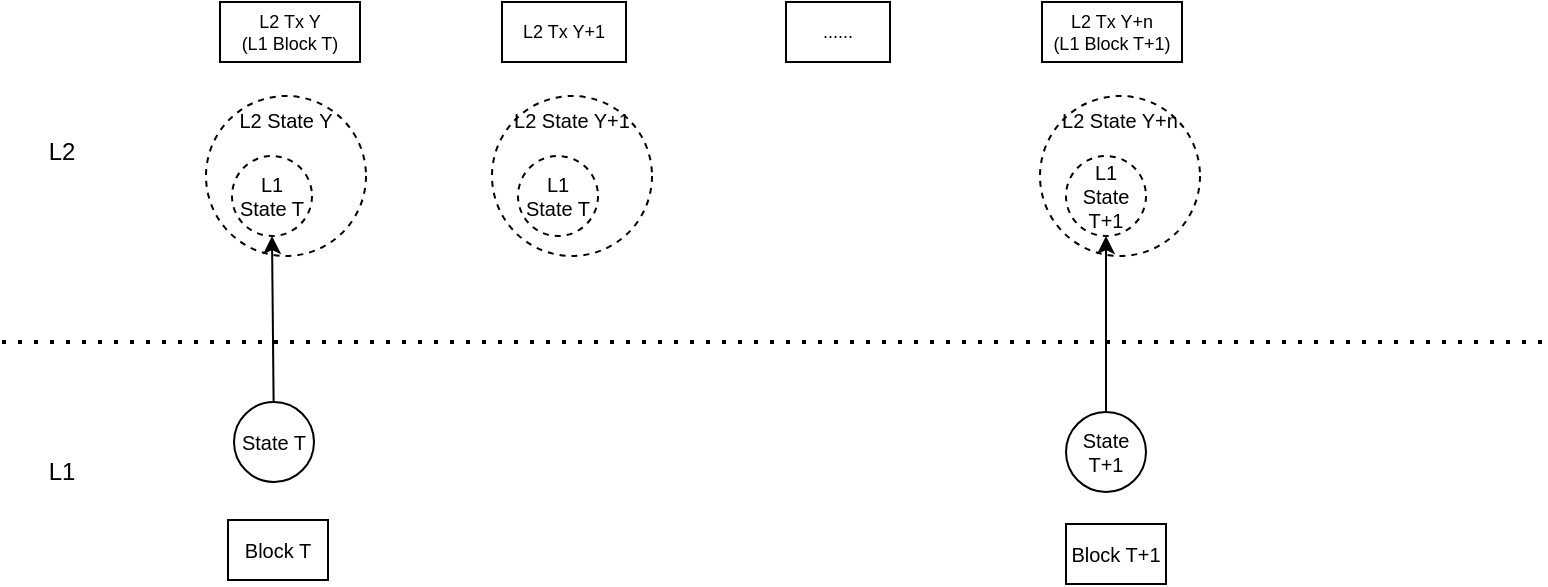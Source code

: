 <mxfile pages="7" scale="1" border="5" disableSvgWarning="true">
    <diagram id="oIebh8iMmLJuyr4Yfc_x" name="stackable-layer2">
        <mxGraphModel dx="1192" dy="540" grid="1" gridSize="10" guides="1" tooltips="1" connect="1" arrows="1" fold="1" page="1" pageScale="1" pageWidth="850" pageHeight="1100" background="#ffffff" math="0" shadow="0">
            <root>
                <mxCell id="0"/>
                <mxCell id="1" parent="0"/>
                <mxCell id="eXdJUsFW4atE4-oHZz2M-3" value="Block T" style="rounded=0;whiteSpace=wrap;html=1;fontSize=10;fillColor=none;" parent="1" vertex="1">
                    <mxGeometry x="153" y="529" width="50" height="30" as="geometry"/>
                </mxCell>
                <mxCell id="eXdJUsFW4atE4-oHZz2M-18" style="edgeStyle=none;html=1;entryX=0.5;entryY=1;entryDx=0;entryDy=0;" parent="1" source="eXdJUsFW4atE4-oHZz2M-9" target="eXdJUsFW4atE4-oHZz2M-16" edge="1">
                    <mxGeometry relative="1" as="geometry"/>
                </mxCell>
                <mxCell id="eXdJUsFW4atE4-oHZz2M-9" value="&lt;span style=&quot;font-size: 10px;&quot;&gt;State T&lt;/span&gt;" style="ellipse;whiteSpace=wrap;html=1;aspect=fixed;fontSize=10;" parent="1" vertex="1">
                    <mxGeometry x="156" y="470" width="40" height="40" as="geometry"/>
                </mxCell>
                <mxCell id="eXdJUsFW4atE4-oHZz2M-11" value="L2 Tx Y&lt;br&gt;(L1 Block T)" style="rounded=0;whiteSpace=wrap;html=1;fontSize=9;fillColor=none;" parent="1" vertex="1">
                    <mxGeometry x="149" y="270" width="70" height="30" as="geometry"/>
                </mxCell>
                <mxCell id="eXdJUsFW4atE4-oHZz2M-12" value="L2 Tx Y+1" style="rounded=0;whiteSpace=wrap;html=1;fontSize=9;fillColor=none;" parent="1" vertex="1">
                    <mxGeometry x="290" y="270" width="62" height="30" as="geometry"/>
                </mxCell>
                <mxCell id="eXdJUsFW4atE4-oHZz2M-17" value="&lt;span style=&quot;font-size: 10px;&quot;&gt;L2 State Y&lt;/span&gt;" style="ellipse;whiteSpace=wrap;html=1;aspect=fixed;dashed=1;fillColor=none;verticalAlign=top;fontSize=10;" parent="1" vertex="1">
                    <mxGeometry x="142" y="317" width="80" height="80" as="geometry"/>
                </mxCell>
                <mxCell id="eXdJUsFW4atE4-oHZz2M-16" value="&lt;span style=&quot;font-size: 10px;&quot;&gt;L1 &lt;br style=&quot;font-size: 10px;&quot;&gt;State T&lt;/span&gt;" style="ellipse;whiteSpace=wrap;html=1;aspect=fixed;dashed=1;fontSize=10;" parent="1" vertex="1">
                    <mxGeometry x="155" y="347" width="40" height="40" as="geometry"/>
                </mxCell>
                <mxCell id="eXdJUsFW4atE4-oHZz2M-20" value="Block T+1" style="rounded=0;whiteSpace=wrap;html=1;fontSize=10;fillColor=none;" parent="1" vertex="1">
                    <mxGeometry x="572" y="531" width="50" height="30" as="geometry"/>
                </mxCell>
                <mxCell id="eXdJUsFW4atE4-oHZz2M-32" style="edgeStyle=none;html=1;entryX=0.5;entryY=1;entryDx=0;entryDy=0;fontSize=10;" parent="1" source="eXdJUsFW4atE4-oHZz2M-21" target="eXdJUsFW4atE4-oHZz2M-29" edge="1">
                    <mxGeometry relative="1" as="geometry"/>
                </mxCell>
                <mxCell id="eXdJUsFW4atE4-oHZz2M-21" value="&lt;span style=&quot;font-size: 10px;&quot;&gt;State T+1&lt;/span&gt;" style="ellipse;whiteSpace=wrap;html=1;aspect=fixed;fontSize=10;" parent="1" vertex="1">
                    <mxGeometry x="572" y="475" width="40" height="40" as="geometry"/>
                </mxCell>
                <mxCell id="eXdJUsFW4atE4-oHZz2M-24" value="&lt;span style=&quot;font-size: 10px;&quot;&gt;L2 State Y+1&lt;/span&gt;" style="ellipse;whiteSpace=wrap;html=1;aspect=fixed;dashed=1;fillColor=none;verticalAlign=top;fontSize=10;" parent="1" vertex="1">
                    <mxGeometry x="285" y="317" width="80" height="80" as="geometry"/>
                </mxCell>
                <mxCell id="eXdJUsFW4atE4-oHZz2M-25" value="&lt;span style=&quot;font-size: 10px;&quot;&gt;L1 &lt;br style=&quot;font-size: 10px;&quot;&gt;State T&lt;/span&gt;" style="ellipse;whiteSpace=wrap;html=1;aspect=fixed;dashed=1;fontSize=10;" parent="1" vertex="1">
                    <mxGeometry x="298" y="347" width="40" height="40" as="geometry"/>
                </mxCell>
                <mxCell id="eXdJUsFW4atE4-oHZz2M-26" value="......" style="rounded=0;whiteSpace=wrap;html=1;fontSize=9;fillColor=none;" parent="1" vertex="1">
                    <mxGeometry x="432" y="270" width="52" height="30" as="geometry"/>
                </mxCell>
                <mxCell id="eXdJUsFW4atE4-oHZz2M-27" value="L2 Tx Y+n&lt;br&gt;(L1 Block T+1)" style="rounded=0;whiteSpace=wrap;html=1;fontSize=9;fillColor=none;" parent="1" vertex="1">
                    <mxGeometry x="560" y="270" width="70" height="30" as="geometry"/>
                </mxCell>
                <mxCell id="eXdJUsFW4atE4-oHZz2M-28" value="&lt;span style=&quot;font-size: 10px;&quot;&gt;L2 State Y+n&lt;/span&gt;" style="ellipse;whiteSpace=wrap;html=1;aspect=fixed;dashed=1;fillColor=none;verticalAlign=top;fontSize=10;" parent="1" vertex="1">
                    <mxGeometry x="559" y="317" width="80" height="80" as="geometry"/>
                </mxCell>
                <mxCell id="eXdJUsFW4atE4-oHZz2M-29" value="&lt;span style=&quot;font-size: 10px;&quot;&gt;L1 &lt;br style=&quot;font-size: 10px;&quot;&gt;State T+1&lt;/span&gt;" style="ellipse;whiteSpace=wrap;html=1;aspect=fixed;dashed=1;fontSize=10;" parent="1" vertex="1">
                    <mxGeometry x="572" y="347" width="40" height="40" as="geometry"/>
                </mxCell>
                <mxCell id="LUNtQSW_M9k1DFcdwLY8-1" value="" style="endArrow=none;dashed=1;html=1;dashPattern=1 3;strokeWidth=2;" parent="1" edge="1">
                    <mxGeometry width="50" height="50" relative="1" as="geometry">
                        <mxPoint x="40" y="440" as="sourcePoint"/>
                        <mxPoint x="810" y="440" as="targetPoint"/>
                    </mxGeometry>
                </mxCell>
                <mxCell id="LUNtQSW_M9k1DFcdwLY8-2" value="L1" style="text;html=1;strokeColor=none;fillColor=none;align=center;verticalAlign=middle;whiteSpace=wrap;rounded=0;" parent="1" vertex="1">
                    <mxGeometry x="40" y="490" width="60" height="30" as="geometry"/>
                </mxCell>
                <mxCell id="LUNtQSW_M9k1DFcdwLY8-3" value="L2" style="text;html=1;strokeColor=none;fillColor=none;align=center;verticalAlign=middle;whiteSpace=wrap;rounded=0;" parent="1" vertex="1">
                    <mxGeometry x="40" y="330" width="60" height="30" as="geometry"/>
                </mxCell>
            </root>
        </mxGraphModel>
    </diagram>
    <diagram id="uINoffSpl-jvNJYxSDKe" name="stackable-state">
        <mxGraphModel dx="1192" dy="540" grid="0" gridSize="10" guides="1" tooltips="1" connect="1" arrows="1" fold="1" page="1" pageScale="1" pageWidth="850" pageHeight="1100" background="#ffffff" math="0" shadow="0">
            <root>
                <mxCell id="0"/>
                <mxCell id="1" parent="0"/>
                <mxCell id="4PatashajzPf5NXvXDI9-3" style="edgeStyle=none;html=1;exitX=0.5;exitY=1;exitDx=0;exitDy=0;entryX=0.5;entryY=0;entryDx=0;entryDy=0;fontSize=8;endArrow=none;endFill=0;" parent="1" source="4PatashajzPf5NXvXDI9-7" target="4PatashajzPf5NXvXDI9-11" edge="1">
                    <mxGeometry relative="1" as="geometry"/>
                </mxCell>
                <mxCell id="8cnO0sxTS_spAZDvB_GX-19" value="ObjectID" style="edgeLabel;html=1;align=center;verticalAlign=middle;resizable=0;points=[];fontSize=8;" parent="4PatashajzPf5NXvXDI9-3" vertex="1" connectable="0">
                    <mxGeometry x="-0.013" y="1" relative="1" as="geometry">
                        <mxPoint as="offset"/>
                    </mxGeometry>
                </mxCell>
                <mxCell id="4PatashajzPf5NXvXDI9-4" value="ObjectID" style="edgeStyle=none;html=1;exitX=0.5;exitY=1;exitDx=0;exitDy=0;entryX=0.25;entryY=0;entryDx=0;entryDy=0;fontSize=8;endArrow=none;endFill=0;" parent="1" source="4PatashajzPf5NXvXDI9-7" target="4PatashajzPf5NXvXDI9-28" edge="1">
                    <mxGeometry relative="1" as="geometry"/>
                </mxCell>
                <mxCell id="8cnO0sxTS_spAZDvB_GX-29" value="ObjectID" style="rounded=0;html=1;exitX=0.75;exitY=1;exitDx=0;exitDy=0;entryX=0.379;entryY=0.004;entryDx=0;entryDy=0;entryPerimeter=0;strokeWidth=1;fontSize=8;endArrow=none;endFill=0;" parent="1" source="4PatashajzPf5NXvXDI9-7" target="8cnO0sxTS_spAZDvB_GX-20" edge="1">
                    <mxGeometry relative="1" as="geometry"/>
                </mxCell>
                <mxCell id="4PatashajzPf5NXvXDI9-7" value="State Root(SMT)" style="rounded=0;whiteSpace=wrap;html=1;fontSize=8;" parent="1" vertex="1">
                    <mxGeometry x="392.75" y="220" width="104.5" height="20" as="geometry"/>
                </mxCell>
                <mxCell id="4PatashajzPf5NXvXDI9-11" value="ObjectEntity&amp;lt;ModuleStore&amp;gt;&lt;br&gt;" style="swimlane;fontStyle=0;childLayout=stackLayout;horizontal=1;startSize=30;horizontalStack=0;resizeParent=1;resizeParentMax=0;resizeLast=0;collapsible=1;marginBottom=0;whiteSpace=wrap;html=1;fontSize=8;" parent="1" vertex="1">
                    <mxGeometry x="215" y="400" width="105.5" height="70" as="geometry">
                        <mxRectangle x="270" y="470" width="90" height="30" as="alternateBounds"/>
                    </mxGeometry>
                </mxCell>
                <mxCell id="4PatashajzPf5NXvXDI9-12" value="ObjectID" style="text;strokeColor=default;fillColor=none;align=left;verticalAlign=middle;spacingLeft=4;spacingRight=4;overflow=hidden;points=[[0,0.5],[1,0.5]];portConstraint=eastwest;rotatable=0;whiteSpace=wrap;html=1;fontSize=8;dashed=1;" parent="4PatashajzPf5NXvXDI9-11" vertex="1">
                    <mxGeometry y="30" width="105.5" height="20" as="geometry"/>
                </mxCell>
                <mxCell id="4PatashajzPf5NXvXDI9-13" value="StateRoot" style="text;strokeColor=default;fillColor=none;align=left;verticalAlign=middle;spacingLeft=4;spacingRight=4;overflow=hidden;points=[[0,0.5],[1,0.5]];portConstraint=eastwest;rotatable=0;whiteSpace=wrap;html=1;fontSize=8;dashed=1;" parent="4PatashajzPf5NXvXDI9-11" vertex="1">
                    <mxGeometry y="50" width="105.5" height="20" as="geometry"/>
                </mxCell>
                <mxCell id="4PatashajzPf5NXvXDI9-18" value="ModuleID" style="edgeStyle=none;html=1;exitX=0.25;exitY=1;exitDx=0;exitDy=0;entryX=0.25;entryY=0;entryDx=0;entryDy=0;fontSize=8;endArrow=none;endFill=0;" parent="1" source="4PatashajzPf5NXvXDI9-20" target="4PatashajzPf5NXvXDI9-21" edge="1">
                    <mxGeometry relative="1" as="geometry"/>
                </mxCell>
                <mxCell id="4PatashajzPf5NXvXDI9-19" value="ModuleID" style="edgeStyle=none;html=1;exitX=0.5;exitY=1;exitDx=0;exitDy=0;entryX=0.75;entryY=0;entryDx=0;entryDy=0;fontSize=8;endArrow=none;endFill=0;" parent="1" source="4PatashajzPf5NXvXDI9-20" target="4PatashajzPf5NXvXDI9-22" edge="1">
                    <mxGeometry relative="1" as="geometry"/>
                </mxCell>
                <mxCell id="4PatashajzPf5NXvXDI9-20" value="State Root(SMT)" style="rounded=0;whiteSpace=wrap;html=1;fontSize=8;" parent="1" vertex="1">
                    <mxGeometry x="280.5" y="540" width="104.5" height="20" as="geometry"/>
                </mxCell>
                <mxCell id="4PatashajzPf5NXvXDI9-21" value="ByteCode1" style="rounded=0;whiteSpace=wrap;html=1;fontSize=8;" parent="1" vertex="1">
                    <mxGeometry x="270.5" y="630" width="50" height="20" as="geometry"/>
                </mxCell>
                <mxCell id="4PatashajzPf5NXvXDI9-22" value="ByteCode2" style="rounded=0;whiteSpace=wrap;html=1;fontSize=8;" parent="1" vertex="1">
                    <mxGeometry x="335" y="630" width="50" height="20" as="geometry"/>
                </mxCell>
                <mxCell id="4PatashajzPf5NXvXDI9-23" style="edgeStyle=none;html=1;entryX=0.5;entryY=0;entryDx=0;entryDy=0;fontSize=8;endArrow=classic;endFill=1;exitX=1;exitY=0.5;exitDx=0;exitDy=0;rounded=0;" parent="1" source="4PatashajzPf5NXvXDI9-13" target="4PatashajzPf5NXvXDI9-20" edge="1">
                    <mxGeometry relative="1" as="geometry">
                        <Array as="points">
                            <mxPoint x="333.5" y="460"/>
                        </Array>
                    </mxGeometry>
                </mxCell>
                <mxCell id="4PatashajzPf5NXvXDI9-28" value="ObjectEntity&amp;lt;T&amp;gt;" style="swimlane;fontStyle=0;childLayout=stackLayout;horizontal=1;startSize=30;horizontalStack=0;resizeParent=1;resizeParentMax=0;resizeLast=0;collapsible=1;marginBottom=0;whiteSpace=wrap;html=1;fontSize=8;" parent="1" vertex="1">
                    <mxGeometry x="60" y="400" width="90" height="90" as="geometry">
                        <mxRectangle x="270" y="470" width="90" height="30" as="alternateBounds"/>
                    </mxGeometry>
                </mxCell>
                <mxCell id="4PatashajzPf5NXvXDI9-29" value="ObjectID" style="text;strokeColor=default;fillColor=none;align=left;verticalAlign=middle;spacingLeft=4;spacingRight=4;overflow=hidden;points=[[0,0.5],[1,0.5]];portConstraint=eastwest;rotatable=0;whiteSpace=wrap;html=1;fontSize=8;dashed=1;" parent="4PatashajzPf5NXvXDI9-28" vertex="1">
                    <mxGeometry y="30" width="90" height="20" as="geometry"/>
                </mxCell>
                <mxCell id="8cnO0sxTS_spAZDvB_GX-9" value="T" style="text;strokeColor=default;fillColor=none;align=left;verticalAlign=middle;spacingLeft=4;spacingRight=4;overflow=hidden;points=[[0,0.5],[1,0.5]];portConstraint=eastwest;rotatable=0;whiteSpace=wrap;html=1;fontSize=8;dashed=1;" parent="4PatashajzPf5NXvXDI9-28" vertex="1">
                    <mxGeometry y="50" width="90" height="20" as="geometry"/>
                </mxCell>
                <mxCell id="8cnO0sxTS_spAZDvB_GX-10" value="StateRoot" style="text;strokeColor=default;fillColor=none;align=left;verticalAlign=middle;spacingLeft=4;spacingRight=4;overflow=hidden;points=[[0,0.5],[1,0.5]];portConstraint=eastwest;rotatable=0;whiteSpace=wrap;html=1;fontSize=8;dashed=1;" parent="4PatashajzPf5NXvXDI9-28" vertex="1">
                    <mxGeometry y="70" width="90" height="20" as="geometry"/>
                </mxCell>
                <mxCell id="4PatashajzPf5NXvXDI9-35" style="edgeStyle=none;html=1;exitX=0.5;exitY=0;exitDx=0;exitDy=0;entryX=0.5;entryY=1;entryDx=0;entryDy=0;fontSize=8;endArrow=none;endFill=0;" parent="1" source="4PatashajzPf5NXvXDI9-37" target="4PatashajzPf5NXvXDI9-7" edge="1">
                    <mxGeometry relative="1" as="geometry"/>
                </mxCell>
                <mxCell id="4PatashajzPf5NXvXDI9-36" value="ObjectID" style="edgeLabel;html=1;align=center;verticalAlign=middle;resizable=0;points=[];fontSize=8;" parent="4PatashajzPf5NXvXDI9-35" vertex="1" connectable="0">
                    <mxGeometry x="-0.069" y="1" relative="1" as="geometry">
                        <mxPoint as="offset"/>
                    </mxGeometry>
                </mxCell>
                <mxCell id="4PatashajzPf5NXvXDI9-37" value="ObjectEntity&amp;lt;BitcoinStore&amp;gt;" style="swimlane;fontStyle=0;childLayout=stackLayout;horizontal=1;startSize=30;horizontalStack=0;resizeParent=1;resizeParentMax=0;resizeLast=0;collapsible=1;marginBottom=0;whiteSpace=wrap;html=1;fontSize=8;" parent="1" vertex="1">
                    <mxGeometry x="519" y="400" width="100" height="70" as="geometry">
                        <mxRectangle x="270" y="470" width="90" height="30" as="alternateBounds"/>
                    </mxGeometry>
                </mxCell>
                <mxCell id="4PatashajzPf5NXvXDI9-38" value="ObjectID" style="text;strokeColor=default;fillColor=none;align=left;verticalAlign=middle;spacingLeft=4;spacingRight=4;overflow=hidden;points=[[0,0.5],[1,0.5]];portConstraint=eastwest;rotatable=0;whiteSpace=wrap;html=1;fontSize=8;dashed=1;" parent="4PatashajzPf5NXvXDI9-37" vertex="1">
                    <mxGeometry y="30" width="100" height="20" as="geometry"/>
                </mxCell>
                <mxCell id="4PatashajzPf5NXvXDI9-39" value="StateRoot" style="text;strokeColor=default;fillColor=none;align=left;verticalAlign=middle;spacingLeft=4;spacingRight=4;overflow=hidden;points=[[0,0.5],[1,0.5]];portConstraint=eastwest;rotatable=0;whiteSpace=wrap;html=1;fontSize=8;dashed=1;" parent="4PatashajzPf5NXvXDI9-37" vertex="1">
                    <mxGeometry y="50" width="100" height="20" as="geometry"/>
                </mxCell>
                <mxCell id="4PatashajzPf5NXvXDI9-41" value="ObjectID" style="edgeStyle=none;html=1;exitX=0.5;exitY=1;exitDx=0;exitDy=0;entryX=0.75;entryY=0;entryDx=0;entryDy=0;fontSize=8;endArrow=none;endFill=0;" parent="1" edge="1">
                    <mxGeometry relative="1" as="geometry">
                        <mxPoint x="506.25" y="530" as="sourcePoint"/>
                        <mxPoint x="499" y="600" as="targetPoint"/>
                    </mxGeometry>
                </mxCell>
                <mxCell id="4PatashajzPf5NXvXDI9-42" value="State Root(SMT)" style="rounded=0;whiteSpace=wrap;html=1;fontSize=8;" parent="1" vertex="1">
                    <mxGeometry x="489" y="510" width="104.5" height="20" as="geometry"/>
                </mxCell>
                <mxCell id="4PatashajzPf5NXvXDI9-45" value="" style="edgeStyle=elbowEdgeStyle;elbow=horizontal;endArrow=none;html=1;curved=0;rounded=0;endSize=8;startSize=8;fontSize=8;entryX=0;entryY=0.5;entryDx=0;entryDy=0;startArrow=classic;startFill=1;endFill=0;" parent="1" target="4PatashajzPf5NXvXDI9-39" edge="1">
                    <mxGeometry width="50" height="50" relative="1" as="geometry">
                        <mxPoint x="509" y="510" as="sourcePoint"/>
                        <mxPoint x="509" y="440" as="targetPoint"/>
                        <Array as="points">
                            <mxPoint x="509" y="460"/>
                        </Array>
                    </mxGeometry>
                </mxCell>
                <mxCell id="8cnO0sxTS_spAZDvB_GX-1" value="ObjectID" style="edgeStyle=none;html=1;exitX=0.5;exitY=1;exitDx=0;exitDy=0;entryX=0.75;entryY=0;entryDx=0;entryDy=0;fontSize=8;endArrow=none;endFill=0;" parent="1" edge="1">
                    <mxGeometry relative="1" as="geometry">
                        <mxPoint x="562.25" y="530" as="sourcePoint"/>
                        <mxPoint x="563" y="600" as="targetPoint"/>
                    </mxGeometry>
                </mxCell>
                <mxCell id="8cnO0sxTS_spAZDvB_GX-3" value="ObjectEntity&amp;lt;UTXO&amp;gt;" style="swimlane;fontStyle=0;childLayout=stackLayout;horizontal=1;startSize=30;horizontalStack=0;resizeParent=1;resizeParentMax=0;resizeLast=0;collapsible=1;marginBottom=0;whiteSpace=wrap;html=1;fontSize=8;" parent="1" vertex="1">
                    <mxGeometry x="529" y="600" width="100" height="70" as="geometry">
                        <mxRectangle x="270" y="470" width="90" height="30" as="alternateBounds"/>
                    </mxGeometry>
                </mxCell>
                <mxCell id="8cnO0sxTS_spAZDvB_GX-4" value="ObjectID" style="text;strokeColor=default;fillColor=none;align=left;verticalAlign=middle;spacingLeft=4;spacingRight=4;overflow=hidden;points=[[0,0.5],[1,0.5]];portConstraint=eastwest;rotatable=0;whiteSpace=wrap;html=1;fontSize=8;dashed=1;" parent="8cnO0sxTS_spAZDvB_GX-3" vertex="1">
                    <mxGeometry y="30" width="100" height="20" as="geometry"/>
                </mxCell>
                <mxCell id="8cnO0sxTS_spAZDvB_GX-5" value="UTXO" style="text;strokeColor=default;fillColor=none;align=left;verticalAlign=middle;spacingLeft=4;spacingRight=4;overflow=hidden;points=[[0,0.5],[1,0.5]];portConstraint=eastwest;rotatable=0;whiteSpace=wrap;html=1;fontSize=8;dashed=1;" parent="8cnO0sxTS_spAZDvB_GX-3" vertex="1">
                    <mxGeometry y="50" width="100" height="20" as="geometry"/>
                </mxCell>
                <mxCell id="8cnO0sxTS_spAZDvB_GX-6" value="ObjectEntity&amp;lt;Inscription&amp;gt;" style="swimlane;fontStyle=0;childLayout=stackLayout;horizontal=1;startSize=30;horizontalStack=0;resizeParent=1;resizeParentMax=0;resizeLast=0;collapsible=1;marginBottom=0;whiteSpace=wrap;html=1;fontSize=8;" parent="1" vertex="1">
                    <mxGeometry x="419" y="600" width="100" height="70" as="geometry">
                        <mxRectangle x="270" y="470" width="90" height="30" as="alternateBounds"/>
                    </mxGeometry>
                </mxCell>
                <mxCell id="8cnO0sxTS_spAZDvB_GX-7" value="ObjectID" style="text;strokeColor=default;fillColor=none;align=left;verticalAlign=middle;spacingLeft=4;spacingRight=4;overflow=hidden;points=[[0,0.5],[1,0.5]];portConstraint=eastwest;rotatable=0;whiteSpace=wrap;html=1;fontSize=8;dashed=1;" parent="8cnO0sxTS_spAZDvB_GX-6" vertex="1">
                    <mxGeometry y="30" width="100" height="20" as="geometry"/>
                </mxCell>
                <mxCell id="8cnO0sxTS_spAZDvB_GX-8" value="Inscription" style="text;strokeColor=default;fillColor=none;align=left;verticalAlign=middle;spacingLeft=4;spacingRight=4;overflow=hidden;points=[[0,0.5],[1,0.5]];portConstraint=eastwest;rotatable=0;whiteSpace=wrap;html=1;fontSize=8;dashed=1;" parent="8cnO0sxTS_spAZDvB_GX-6" vertex="1">
                    <mxGeometry y="50" width="100" height="20" as="geometry"/>
                </mxCell>
                <mxCell id="8cnO0sxTS_spAZDvB_GX-11" value="State Root(SMT)" style="rounded=0;whiteSpace=wrap;html=1;fontSize=8;" parent="1" vertex="1">
                    <mxGeometry x="128" y="520" width="104.5" height="20" as="geometry"/>
                </mxCell>
                <mxCell id="8cnO0sxTS_spAZDvB_GX-12" style="html=1;exitX=1;exitY=0.5;exitDx=0;exitDy=0;entryX=0.5;entryY=0;entryDx=0;entryDy=0;strokeWidth=1;fontSize=8;edgeStyle=orthogonalEdgeStyle;rounded=0;" parent="1" source="8cnO0sxTS_spAZDvB_GX-10" target="8cnO0sxTS_spAZDvB_GX-11" edge="1">
                    <mxGeometry relative="1" as="geometry"/>
                </mxCell>
                <mxCell id="8cnO0sxTS_spAZDvB_GX-15" value="Value1" style="rounded=0;whiteSpace=wrap;html=1;fontSize=8;" parent="1" vertex="1">
                    <mxGeometry x="123" y="580" width="50" height="20" as="geometry"/>
                </mxCell>
                <mxCell id="8cnO0sxTS_spAZDvB_GX-16" value="Value2" style="rounded=0;whiteSpace=wrap;html=1;fontSize=8;" parent="1" vertex="1">
                    <mxGeometry x="187.5" y="580" width="50" height="20" as="geometry"/>
                </mxCell>
                <mxCell id="8cnO0sxTS_spAZDvB_GX-17" value="Field K1" style="edgeStyle=none;html=1;exitX=0.25;exitY=1;exitDx=0;exitDy=0;entryX=0.5;entryY=0;entryDx=0;entryDy=0;fontSize=8;endArrow=none;endFill=0;" parent="1" source="8cnO0sxTS_spAZDvB_GX-11" target="8cnO0sxTS_spAZDvB_GX-15" edge="1">
                    <mxGeometry relative="1" as="geometry">
                        <mxPoint x="-131.875" y="530" as="sourcePoint"/>
                        <mxPoint x="-155.5" y="600" as="targetPoint"/>
                    </mxGeometry>
                </mxCell>
                <mxCell id="8cnO0sxTS_spAZDvB_GX-18" value="Field K2" style="edgeStyle=none;html=1;exitX=0.75;exitY=1;exitDx=0;exitDy=0;entryX=0.5;entryY=0;entryDx=0;entryDy=0;fontSize=8;endArrow=none;endFill=0;" parent="1" source="8cnO0sxTS_spAZDvB_GX-11" target="8cnO0sxTS_spAZDvB_GX-16" edge="1">
                    <mxGeometry relative="1" as="geometry">
                        <mxPoint x="-105.75" y="530" as="sourcePoint"/>
                        <mxPoint x="-66" y="600" as="targetPoint"/>
                    </mxGeometry>
                </mxCell>
                <mxCell id="8cnO0sxTS_spAZDvB_GX-20" value="ObjectEntity&amp;lt;Gameworld&amp;gt;" style="swimlane;fontStyle=0;childLayout=stackLayout;horizontal=1;startSize=30;horizontalStack=0;resizeParent=1;resizeParentMax=0;resizeLast=0;collapsible=1;marginBottom=0;whiteSpace=wrap;html=1;fontSize=8;" parent="1" vertex="1">
                    <mxGeometry x="680" y="400" width="100" height="70" as="geometry">
                        <mxRectangle x="270" y="470" width="90" height="30" as="alternateBounds"/>
                    </mxGeometry>
                </mxCell>
                <mxCell id="8cnO0sxTS_spAZDvB_GX-21" value="ObjectID" style="text;strokeColor=default;fillColor=none;align=left;verticalAlign=middle;spacingLeft=4;spacingRight=4;overflow=hidden;points=[[0,0.5],[1,0.5]];portConstraint=eastwest;rotatable=0;whiteSpace=wrap;html=1;fontSize=8;dashed=1;" parent="8cnO0sxTS_spAZDvB_GX-20" vertex="1">
                    <mxGeometry y="30" width="100" height="20" as="geometry"/>
                </mxCell>
                <mxCell id="8cnO0sxTS_spAZDvB_GX-22" value="StateRoot" style="text;strokeColor=default;fillColor=none;align=left;verticalAlign=middle;spacingLeft=4;spacingRight=4;overflow=hidden;points=[[0,0.5],[1,0.5]];portConstraint=eastwest;rotatable=0;whiteSpace=wrap;html=1;fontSize=8;dashed=1;" parent="8cnO0sxTS_spAZDvB_GX-20" vertex="1">
                    <mxGeometry y="50" width="100" height="20" as="geometry"/>
                </mxCell>
                <mxCell id="8cnO0sxTS_spAZDvB_GX-23" value="State Root(SMT)" style="rounded=0;whiteSpace=wrap;html=1;fontSize=8;" parent="1" vertex="1">
                    <mxGeometry x="725" y="510" width="104.5" height="20" as="geometry"/>
                </mxCell>
                <mxCell id="8cnO0sxTS_spAZDvB_GX-24" value="GameObject" style="rounded=0;whiteSpace=wrap;html=1;fontSize=8;" parent="1" vertex="1">
                    <mxGeometry x="720" y="570" width="50" height="20" as="geometry"/>
                </mxCell>
                <mxCell id="8cnO0sxTS_spAZDvB_GX-25" value="Value2" style="rounded=0;whiteSpace=wrap;html=1;fontSize=8;" parent="1" vertex="1">
                    <mxGeometry x="784.5" y="570" width="50" height="20" as="geometry"/>
                </mxCell>
                <mxCell id="8cnO0sxTS_spAZDvB_GX-26" value="ObjectID" style="edgeStyle=none;html=1;exitX=0.25;exitY=1;exitDx=0;exitDy=0;entryX=0.5;entryY=0;entryDx=0;entryDy=0;fontSize=8;endArrow=none;endFill=0;" parent="1" source="8cnO0sxTS_spAZDvB_GX-23" target="8cnO0sxTS_spAZDvB_GX-24" edge="1">
                    <mxGeometry relative="1" as="geometry">
                        <mxPoint x="465.125" y="520" as="sourcePoint"/>
                        <mxPoint x="441.5" y="590" as="targetPoint"/>
                    </mxGeometry>
                </mxCell>
                <mxCell id="8cnO0sxTS_spAZDvB_GX-27" value="Field K2" style="edgeStyle=none;html=1;exitX=0.75;exitY=1;exitDx=0;exitDy=0;entryX=0.5;entryY=0;entryDx=0;entryDy=0;fontSize=8;endArrow=none;endFill=0;" parent="1" source="8cnO0sxTS_spAZDvB_GX-23" target="8cnO0sxTS_spAZDvB_GX-25" edge="1">
                    <mxGeometry relative="1" as="geometry">
                        <mxPoint x="491.25" y="520" as="sourcePoint"/>
                        <mxPoint x="531" y="590" as="targetPoint"/>
                    </mxGeometry>
                </mxCell>
                <mxCell id="8cnO0sxTS_spAZDvB_GX-28" style="edgeStyle=orthogonalEdgeStyle;rounded=0;html=1;exitX=1;exitY=0.5;exitDx=0;exitDy=0;entryX=0.75;entryY=0;entryDx=0;entryDy=0;strokeWidth=1;fontSize=8;" parent="1" source="8cnO0sxTS_spAZDvB_GX-22" target="8cnO0sxTS_spAZDvB_GX-23" edge="1">
                    <mxGeometry relative="1" as="geometry"/>
                </mxCell>
            </root>
        </mxGraphModel>
    </diagram>
    <diagram id="BDeR2IzCByYT2ZQo_UB_" name="atomic-binding-utxo">
        <mxGraphModel dx="1192" dy="540" grid="0" gridSize="10" guides="1" tooltips="1" connect="1" arrows="1" fold="1" page="1" pageScale="1" pageWidth="850" pageHeight="1100" background="#ffffff" math="0" shadow="0">
            <root>
                <mxCell id="0"/>
                <mxCell id="1" parent="0"/>
                <mxCell id="V-2rOuF2jGmQg-3h-Ob5-1" value="UTXO X" style="rounded=0;whiteSpace=wrap;html=1;fontSize=10;fillColor=none;verticalAlign=top;" parent="1" vertex="1">
                    <mxGeometry x="86" y="66" width="120" height="40" as="geometry"/>
                </mxCell>
                <mxCell id="V-2rOuF2jGmQg-3h-Ob5-2" value="Temporary Area" style="rounded=0;whiteSpace=wrap;html=1;fontSize=10;fillColor=none;verticalAlign=top;" parent="1" vertex="1">
                    <mxGeometry x="86" y="126" width="120" height="60" as="geometry"/>
                </mxCell>
                <mxCell id="V-2rOuF2jGmQg-3h-Ob5-4" value="Owner A" style="rounded=0;whiteSpace=wrap;html=1;fontSize=10;fillColor=none;verticalAlign=top;" parent="1" vertex="1">
                    <mxGeometry x="86" y="106" width="120" height="20" as="geometry"/>
                </mxCell>
                <mxCell id="V-2rOuF2jGmQg-3h-Ob5-5" value="UTXO Y" style="rounded=0;whiteSpace=wrap;html=1;fontSize=10;fillColor=none;verticalAlign=top;" parent="1" vertex="1">
                    <mxGeometry x="462" y="66" width="120" height="40" as="geometry"/>
                </mxCell>
                <mxCell id="V-2rOuF2jGmQg-3h-Ob5-6" value="Temporary area" style="rounded=0;whiteSpace=wrap;html=1;fontSize=10;fillColor=none;verticalAlign=top;" parent="1" vertex="1">
                    <mxGeometry x="462" y="126" width="120" height="60" as="geometry"/>
                </mxCell>
                <mxCell id="V-2rOuF2jGmQg-3h-Ob5-8" value="Owner B" style="rounded=0;whiteSpace=wrap;html=1;fontSize=10;fillColor=none;verticalAlign=top;" parent="1" vertex="1">
                    <mxGeometry x="462" y="106" width="120" height="20" as="geometry"/>
                </mxCell>
                <mxCell id="V-2rOuF2jGmQg-3h-Ob5-9" value="" style="endArrow=classic;html=1;fontSize=10;" parent="1" edge="1">
                    <mxGeometry width="50" height="50" relative="1" as="geometry">
                        <mxPoint x="219" y="115" as="sourcePoint"/>
                        <mxPoint x="449" y="115" as="targetPoint"/>
                    </mxGeometry>
                </mxCell>
                <mxCell id="V-2rOuF2jGmQg-3h-Ob5-10" value="Spend" style="text;html=1;strokeColor=none;fillColor=none;align=center;verticalAlign=middle;whiteSpace=wrap;rounded=0;fontSize=10;" parent="1" vertex="1">
                    <mxGeometry x="290" y="85" width="60" height="30" as="geometry"/>
                </mxCell>
                <mxCell id="V-2rOuF2jGmQg-3h-Ob5-11" value="StakeInfo" style="ellipse;whiteSpace=wrap;html=1;aspect=fixed;fontSize=8;fillColor=none;dashed=1;" parent="1" vertex="1">
                    <mxGeometry x="97" y="146" width="37" height="37" as="geometry"/>
                </mxCell>
                <mxCell id="V-2rOuF2jGmQg-3h-Ob5-16" value="L1" style="text;html=1;strokeColor=none;fillColor=none;align=center;verticalAlign=middle;whiteSpace=wrap;rounded=0;fontSize=10;" parent="1" vertex="1">
                    <mxGeometry x="20" y="96" width="60" height="30" as="geometry"/>
                </mxCell>
                <mxCell id="V-2rOuF2jGmQg-3h-Ob5-17" value="L2" style="text;html=1;strokeColor=none;fillColor=none;align=center;verticalAlign=middle;whiteSpace=wrap;rounded=0;fontSize=10;" parent="1" vertex="1">
                    <mxGeometry x="20" y="126" width="60" height="30" as="geometry"/>
                </mxCell>
                <mxCell id="V-2rOuF2jGmQg-3h-Ob5-18" value="" style="endArrow=classic;html=1;fontSize=10;" parent="1" edge="1">
                    <mxGeometry width="50" height="50" relative="1" as="geometry">
                        <mxPoint x="220" y="166" as="sourcePoint"/>
                        <mxPoint x="450" y="166" as="targetPoint"/>
                    </mxGeometry>
                </mxCell>
                <mxCell id="V-2rOuF2jGmQg-3h-Ob5-20" value="Clear &lt;br&gt;Temporary Area&lt;br&gt;State" style="text;html=1;strokeColor=none;fillColor=none;align=center;verticalAlign=middle;whiteSpace=wrap;rounded=0;fontSize=10;" parent="1" vertex="1">
                    <mxGeometry x="290" y="136" width="80" height="30" as="geometry"/>
                </mxCell>
            </root>
        </mxGraphModel>
    </diagram>
    <diagram name="atomic-binding-ord" id="MqH0PD5lq23y3IfHorU4">
        <mxGraphModel dx="1192" dy="540" grid="0" gridSize="10" guides="1" tooltips="1" connect="1" arrows="1" fold="1" page="1" pageScale="1" pageWidth="850" pageHeight="1100" background="#ffffff" math="0" shadow="0">
            <root>
                <mxCell id="b4T2KC3ywHLuQM05K_dL-0"/>
                <mxCell id="b4T2KC3ywHLuQM05K_dL-1" parent="b4T2KC3ywHLuQM05K_dL-0"/>
                <mxCell id="b4T2KC3ywHLuQM05K_dL-2" value="L1 State&lt;br&gt;(Inscription, RGB, ..etc)" style="rounded=0;whiteSpace=wrap;html=1;fontSize=10;fillColor=none;verticalAlign=top;" vertex="1" parent="b4T2KC3ywHLuQM05K_dL-1">
                    <mxGeometry x="170" y="35" width="120" height="40" as="geometry"/>
                </mxCell>
                <mxCell id="b4T2KC3ywHLuQM05K_dL-3" value="Temporary Area" style="rounded=0;whiteSpace=wrap;html=1;fontSize=10;fillColor=none;verticalAlign=top;" vertex="1" parent="b4T2KC3ywHLuQM05K_dL-1">
                    <mxGeometry x="170" y="95" width="120" height="60" as="geometry"/>
                </mxCell>
                <mxCell id="b4T2KC3ywHLuQM05K_dL-4" value="Permanent Area" style="rounded=0;whiteSpace=wrap;html=1;fontSize=10;fillColor=none;verticalAlign=top;" vertex="1" parent="b4T2KC3ywHLuQM05K_dL-1">
                    <mxGeometry x="170" y="155" width="120" height="60" as="geometry"/>
                </mxCell>
                <mxCell id="b4T2KC3ywHLuQM05K_dL-5" value="Owner A" style="rounded=0;whiteSpace=wrap;html=1;fontSize=10;fillColor=none;verticalAlign=top;" vertex="1" parent="b4T2KC3ywHLuQM05K_dL-1">
                    <mxGeometry x="170" y="75" width="120" height="20" as="geometry"/>
                </mxCell>
                <mxCell id="b4T2KC3ywHLuQM05K_dL-6" value="L1 State&lt;br&gt;(Inscription, RGB, ..etc)" style="rounded=0;whiteSpace=wrap;html=1;fontSize=10;fillColor=none;verticalAlign=top;" vertex="1" parent="b4T2KC3ywHLuQM05K_dL-1">
                    <mxGeometry x="546" y="35" width="120" height="40" as="geometry"/>
                </mxCell>
                <mxCell id="b4T2KC3ywHLuQM05K_dL-7" value="Temporary area" style="rounded=0;whiteSpace=wrap;html=1;fontSize=10;fillColor=none;verticalAlign=top;" vertex="1" parent="b4T2KC3ywHLuQM05K_dL-1">
                    <mxGeometry x="546" y="95" width="120" height="60" as="geometry"/>
                </mxCell>
                <mxCell id="b4T2KC3ywHLuQM05K_dL-8" value="Permanent area" style="rounded=0;whiteSpace=wrap;html=1;fontSize=10;fillColor=none;verticalAlign=top;" vertex="1" parent="b4T2KC3ywHLuQM05K_dL-1">
                    <mxGeometry x="546" y="155" width="120" height="60" as="geometry"/>
                </mxCell>
                <mxCell id="b4T2KC3ywHLuQM05K_dL-9" value="Owner B" style="rounded=0;whiteSpace=wrap;html=1;fontSize=10;fillColor=none;verticalAlign=top;" vertex="1" parent="b4T2KC3ywHLuQM05K_dL-1">
                    <mxGeometry x="546" y="75" width="120" height="20" as="geometry"/>
                </mxCell>
                <mxCell id="b4T2KC3ywHLuQM05K_dL-10" value="" style="endArrow=classic;html=1;fontSize=10;" edge="1" parent="b4T2KC3ywHLuQM05K_dL-1">
                    <mxGeometry width="50" height="50" relative="1" as="geometry">
                        <mxPoint x="303" y="84" as="sourcePoint"/>
                        <mxPoint x="533" y="84" as="targetPoint"/>
                    </mxGeometry>
                </mxCell>
                <mxCell id="b4T2KC3ywHLuQM05K_dL-11" value="Transfer" style="text;html=1;strokeColor=none;fillColor=none;align=center;verticalAlign=middle;whiteSpace=wrap;rounded=0;fontSize=10;" vertex="1" parent="b4T2KC3ywHLuQM05K_dL-1">
                    <mxGeometry x="374" y="54" width="60" height="30" as="geometry"/>
                </mxCell>
                <mxCell id="b4T2KC3ywHLuQM05K_dL-12" value="StakeInfo" style="ellipse;whiteSpace=wrap;html=1;aspect=fixed;fontSize=8;fillColor=none;dashed=1;" vertex="1" parent="b4T2KC3ywHLuQM05K_dL-1">
                    <mxGeometry x="181" y="115" width="37" height="37" as="geometry"/>
                </mxCell>
                <mxCell id="b4T2KC3ywHLuQM05K_dL-13" value="Coin" style="ellipse;whiteSpace=wrap;html=1;aspect=fixed;fontSize=8;fillColor=none;" vertex="1" parent="b4T2KC3ywHLuQM05K_dL-1">
                    <mxGeometry x="181" y="177" width="38" height="38" as="geometry"/>
                </mxCell>
                <mxCell id="b4T2KC3ywHLuQM05K_dL-14" value="NFT" style="ellipse;whiteSpace=wrap;html=1;aspect=fixed;fontSize=8;fillColor=none;" vertex="1" parent="b4T2KC3ywHLuQM05K_dL-1">
                    <mxGeometry x="241" y="177" width="38" height="38" as="geometry"/>
                </mxCell>
                <mxCell id="b4T2KC3ywHLuQM05K_dL-15" value="Coin" style="ellipse;whiteSpace=wrap;html=1;aspect=fixed;fontSize=8;fillColor=none;" vertex="1" parent="b4T2KC3ywHLuQM05K_dL-1">
                    <mxGeometry x="557" y="177" width="38" height="38" as="geometry"/>
                </mxCell>
                <mxCell id="b4T2KC3ywHLuQM05K_dL-16" value="NFT" style="ellipse;whiteSpace=wrap;html=1;aspect=fixed;fontSize=8;fillColor=none;" vertex="1" parent="b4T2KC3ywHLuQM05K_dL-1">
                    <mxGeometry x="617" y="177" width="38" height="38" as="geometry"/>
                </mxCell>
                <mxCell id="b4T2KC3ywHLuQM05K_dL-17" value="" style="endArrow=none;dashed=1;html=1;dashPattern=1 2;strokeWidth=1;fontSize=10;" edge="1" parent="b4T2KC3ywHLuQM05K_dL-1">
                    <mxGeometry width="50" height="50" relative="1" as="geometry">
                        <mxPoint x="124" y="95" as="sourcePoint"/>
                        <mxPoint x="734" y="95" as="targetPoint"/>
                    </mxGeometry>
                </mxCell>
                <mxCell id="b4T2KC3ywHLuQM05K_dL-18" value="L1" style="text;html=1;strokeColor=none;fillColor=none;align=center;verticalAlign=middle;whiteSpace=wrap;rounded=0;fontSize=10;" vertex="1" parent="b4T2KC3ywHLuQM05K_dL-1">
                    <mxGeometry x="104" y="65" width="60" height="30" as="geometry"/>
                </mxCell>
                <mxCell id="b4T2KC3ywHLuQM05K_dL-19" value="L2" style="text;html=1;strokeColor=none;fillColor=none;align=center;verticalAlign=middle;whiteSpace=wrap;rounded=0;fontSize=10;" vertex="1" parent="b4T2KC3ywHLuQM05K_dL-1">
                    <mxGeometry x="104" y="95" width="60" height="30" as="geometry"/>
                </mxCell>
                <mxCell id="b4T2KC3ywHLuQM05K_dL-20" value="" style="endArrow=classic;html=1;fontSize=10;" edge="1" parent="b4T2KC3ywHLuQM05K_dL-1">
                    <mxGeometry width="50" height="50" relative="1" as="geometry">
                        <mxPoint x="304" y="135" as="sourcePoint"/>
                        <mxPoint x="534" y="135" as="targetPoint"/>
                    </mxGeometry>
                </mxCell>
                <mxCell id="b4T2KC3ywHLuQM05K_dL-21" value="" style="endArrow=classic;html=1;fontSize=10;" edge="1" parent="b4T2KC3ywHLuQM05K_dL-1">
                    <mxGeometry width="50" height="50" relative="1" as="geometry">
                        <mxPoint x="304" y="184.5" as="sourcePoint"/>
                        <mxPoint x="534" y="184.5" as="targetPoint"/>
                    </mxGeometry>
                </mxCell>
                <mxCell id="b4T2KC3ywHLuQM05K_dL-22" value="Clear &lt;br&gt;Temporary Area&lt;br&gt;State" style="text;html=1;strokeColor=none;fillColor=none;align=center;verticalAlign=middle;whiteSpace=wrap;rounded=0;fontSize=10;" vertex="1" parent="b4T2KC3ywHLuQM05K_dL-1">
                    <mxGeometry x="374" y="105" width="80" height="30" as="geometry"/>
                </mxCell>
                <mxCell id="b4T2KC3ywHLuQM05K_dL-23" value="Keep &lt;br&gt;Permanent Area&lt;br&gt;State" style="text;html=1;strokeColor=none;fillColor=none;align=center;verticalAlign=middle;whiteSpace=wrap;rounded=0;fontSize=10;" vertex="1" parent="b4T2KC3ywHLuQM05K_dL-1">
                    <mxGeometry x="372" y="153" width="90" height="30" as="geometry"/>
                </mxCell>
            </root>
        </mxGraphModel>
    </diagram>
    <diagram id="5tKhjWpM9R0CKVt7_DOu" name="rollout">
        <mxGraphModel dx="1192" dy="540" grid="0" gridSize="10" guides="1" tooltips="1" connect="1" arrows="1" fold="1" page="1" pageScale="1" pageWidth="850" pageHeight="1100" background="#ffffff" math="0" shadow="0">
            <root>
                <mxCell id="0"/>
                <mxCell id="1" parent="0"/>
                <mxCell id="HmVMuLZQCrDTT4vXX_8S-7" style="edgeStyle=none;html=1;exitX=1;exitY=0.5;exitDx=0;exitDy=0;entryX=0;entryY=0.5;entryDx=0;entryDy=0;" parent="1" source="HmVMuLZQCrDTT4vXX_8S-1" target="HmVMuLZQCrDTT4vXX_8S-2" edge="1">
                    <mxGeometry relative="1" as="geometry"/>
                </mxCell>
                <mxCell id="HmVMuLZQCrDTT4vXX_8S-1" value="Block T" style="rounded=0;whiteSpace=wrap;html=1;fontSize=10;fillColor=none;" parent="1" vertex="1">
                    <mxGeometry x="140" y="190" width="50" height="30" as="geometry"/>
                </mxCell>
                <mxCell id="HmVMuLZQCrDTT4vXX_8S-2" value="Block T+1" style="rounded=0;whiteSpace=wrap;html=1;fontSize=10;fillColor=none;" parent="1" vertex="1">
                    <mxGeometry x="290" y="190" width="50" height="30" as="geometry"/>
                </mxCell>
                <mxCell id="kvNC9CwgMQ1wHGDQ_tj4-2" style="edgeStyle=none;html=1;exitX=1;exitY=0.5;exitDx=0;exitDy=0;entryX=0;entryY=0.5;entryDx=0;entryDy=0;" parent="1" source="HmVMuLZQCrDTT4vXX_8S-3" target="kvNC9CwgMQ1wHGDQ_tj4-1" edge="1">
                    <mxGeometry relative="1" as="geometry"/>
                </mxCell>
                <mxCell id="HmVMuLZQCrDTT4vXX_8S-3" value="Tx Y" style="rounded=0;whiteSpace=wrap;html=1;fontSize=10;fillColor=none;" parent="1" vertex="1">
                    <mxGeometry x="140" y="325" width="50" height="30" as="geometry"/>
                </mxCell>
                <mxCell id="HmVMuLZQCrDTT4vXX_8S-5" value="Rollup" style="edgeStyle=none;html=1;exitX=0.5;exitY=0;exitDx=0;exitDy=0;entryX=0.5;entryY=1;entryDx=0;entryDy=0;dashed=1;" parent="1" source="HmVMuLZQCrDTT4vXX_8S-4" target="HmVMuLZQCrDTT4vXX_8S-8" edge="1">
                    <mxGeometry relative="1" as="geometry">
                        <mxPoint x="315" y="250" as="targetPoint"/>
                    </mxGeometry>
                </mxCell>
                <mxCell id="HmVMuLZQCrDTT4vXX_8S-4" value="Tx Y+n" style="rounded=0;whiteSpace=wrap;html=1;fontSize=10;fillColor=none;" parent="1" vertex="1">
                    <mxGeometry x="290" y="325" width="50" height="30" as="geometry"/>
                </mxCell>
                <mxCell id="HmVMuLZQCrDTT4vXX_8S-8" value="Tx Y&lt;br&gt;・・・&lt;br&gt;Tx Y+n" style="rounded=0;whiteSpace=wrap;html=1;fontSize=10;fillColor=none;align=left;" parent="1" vertex="1">
                    <mxGeometry x="290" y="220" width="50" height="40" as="geometry"/>
                </mxCell>
                <mxCell id="kvNC9CwgMQ1wHGDQ_tj4-3" style="edgeStyle=none;html=1;exitX=1;exitY=0.5;exitDx=0;exitDy=0;entryX=0;entryY=0.5;entryDx=0;entryDy=0;" parent="1" source="kvNC9CwgMQ1wHGDQ_tj4-1" target="HmVMuLZQCrDTT4vXX_8S-4" edge="1">
                    <mxGeometry relative="1" as="geometry"/>
                </mxCell>
                <mxCell id="kvNC9CwgMQ1wHGDQ_tj4-1" value="&lt;span style=&quot;text-align: left;&quot;&gt;・・・&lt;/span&gt;" style="rounded=0;whiteSpace=wrap;html=1;fontSize=10;fillColor=none;" parent="1" vertex="1">
                    <mxGeometry x="220" y="325" width="50" height="30" as="geometry"/>
                </mxCell>
                <mxCell id="kvNC9CwgMQ1wHGDQ_tj4-4" style="edgeStyle=none;html=1;exitX=1;exitY=0.5;exitDx=0;exitDy=0;entryX=0;entryY=0.5;entryDx=0;entryDy=0;" parent="1" source="kvNC9CwgMQ1wHGDQ_tj4-5" target="kvNC9CwgMQ1wHGDQ_tj4-6" edge="1">
                    <mxGeometry relative="1" as="geometry"/>
                </mxCell>
                <mxCell id="kvNC9CwgMQ1wHGDQ_tj4-14" style="edgeStyle=none;html=1;exitX=0.5;exitY=1;exitDx=0;exitDy=0;entryX=0.5;entryY=0;entryDx=0;entryDy=0;dashed=1;" parent="1" source="kvNC9CwgMQ1wHGDQ_tj4-5" target="kvNC9CwgMQ1wHGDQ_tj4-8" edge="1">
                    <mxGeometry relative="1" as="geometry"/>
                </mxCell>
                <mxCell id="kvNC9CwgMQ1wHGDQ_tj4-5" value="Block T" style="rounded=0;whiteSpace=wrap;html=1;fontSize=10;fillColor=none;" parent="1" vertex="1">
                    <mxGeometry x="540" y="190" width="50" height="30" as="geometry"/>
                </mxCell>
                <mxCell id="kvNC9CwgMQ1wHGDQ_tj4-15" style="edgeStyle=none;html=1;exitX=0.5;exitY=1;exitDx=0;exitDy=0;entryX=0.5;entryY=0;entryDx=0;entryDy=0;dashed=1;" parent="1" source="kvNC9CwgMQ1wHGDQ_tj4-6" target="kvNC9CwgMQ1wHGDQ_tj4-10" edge="1">
                    <mxGeometry relative="1" as="geometry"/>
                </mxCell>
                <mxCell id="kvNC9CwgMQ1wHGDQ_tj4-6" value="Block T+1" style="rounded=0;whiteSpace=wrap;html=1;fontSize=10;fillColor=none;" parent="1" vertex="1">
                    <mxGeometry x="690" y="190" width="50" height="30" as="geometry"/>
                </mxCell>
                <mxCell id="kvNC9CwgMQ1wHGDQ_tj4-7" style="edgeStyle=none;html=1;exitX=1;exitY=0.5;exitDx=0;exitDy=0;entryX=0;entryY=0.5;entryDx=0;entryDy=0;" parent="1" source="kvNC9CwgMQ1wHGDQ_tj4-8" target="kvNC9CwgMQ1wHGDQ_tj4-13" edge="1">
                    <mxGeometry relative="1" as="geometry"/>
                </mxCell>
                <mxCell id="kvNC9CwgMQ1wHGDQ_tj4-8" value="Tx Y" style="rounded=0;whiteSpace=wrap;html=1;fontSize=10;fillColor=none;" parent="1" vertex="1">
                    <mxGeometry x="540" y="325" width="50" height="30" as="geometry"/>
                </mxCell>
                <mxCell id="HApIeUTcVkhytETzQVkb-6" style="edgeStyle=none;html=1;exitX=0.5;exitY=1;exitDx=0;exitDy=0;entryX=0.5;entryY=0;entryDx=0;entryDy=0;dashed=1;" parent="1" source="kvNC9CwgMQ1wHGDQ_tj4-10" target="HApIeUTcVkhytETzQVkb-5" edge="1">
                    <mxGeometry relative="1" as="geometry"/>
                </mxCell>
                <mxCell id="HApIeUTcVkhytETzQVkb-7" value="Rollout" style="edgeLabel;html=1;align=center;verticalAlign=middle;resizable=0;points=[];" parent="HApIeUTcVkhytETzQVkb-6" vertex="1" connectable="0">
                    <mxGeometry x="-0.171" y="1" relative="1" as="geometry">
                        <mxPoint as="offset"/>
                    </mxGeometry>
                </mxCell>
                <mxCell id="kvNC9CwgMQ1wHGDQ_tj4-10" value="Tx Y+n" style="rounded=0;whiteSpace=wrap;html=1;fontSize=10;fillColor=none;" parent="1" vertex="1">
                    <mxGeometry x="690" y="325" width="50" height="30" as="geometry"/>
                </mxCell>
                <mxCell id="kvNC9CwgMQ1wHGDQ_tj4-12" style="edgeStyle=none;html=1;exitX=1;exitY=0.5;exitDx=0;exitDy=0;entryX=0;entryY=0.5;entryDx=0;entryDy=0;" parent="1" source="kvNC9CwgMQ1wHGDQ_tj4-13" target="kvNC9CwgMQ1wHGDQ_tj4-10" edge="1">
                    <mxGeometry relative="1" as="geometry"/>
                </mxCell>
                <mxCell id="kvNC9CwgMQ1wHGDQ_tj4-13" value="&lt;span style=&quot;text-align: left;&quot;&gt;・・・&lt;/span&gt;" style="rounded=0;whiteSpace=wrap;html=1;fontSize=10;fillColor=none;" parent="1" vertex="1">
                    <mxGeometry x="620" y="325" width="50" height="30" as="geometry"/>
                </mxCell>
                <mxCell id="kvNC9CwgMQ1wHGDQ_tj4-16" value="" style="endArrow=none;dashed=1;html=1;" parent="1" edge="1">
                    <mxGeometry width="50" height="50" relative="1" as="geometry">
                        <mxPoint x="40" y="280" as="sourcePoint"/>
                        <mxPoint x="800" y="280" as="targetPoint"/>
                    </mxGeometry>
                </mxCell>
                <mxCell id="84LlkcPLj5B5f5ow-NDZ-1" value="L1" style="text;html=1;strokeColor=none;fillColor=none;align=center;verticalAlign=middle;whiteSpace=wrap;rounded=0;" parent="1" vertex="1">
                    <mxGeometry x="40" y="190" width="60" height="30" as="geometry"/>
                </mxCell>
                <mxCell id="84LlkcPLj5B5f5ow-NDZ-2" value="L2" style="text;html=1;strokeColor=none;fillColor=none;align=center;verticalAlign=middle;whiteSpace=wrap;rounded=0;" parent="1" vertex="1">
                    <mxGeometry x="40" y="325" width="60" height="30" as="geometry"/>
                </mxCell>
                <mxCell id="HApIeUTcVkhytETzQVkb-1" value="" style="endArrow=none;dashed=1;html=1;" parent="1" edge="1">
                    <mxGeometry width="50" height="50" relative="1" as="geometry">
                        <mxPoint x="427" y="400" as="sourcePoint"/>
                        <mxPoint x="797" y="400" as="targetPoint"/>
                    </mxGeometry>
                </mxCell>
                <mxCell id="HApIeUTcVkhytETzQVkb-2" value="Third party DA" style="text;html=1;strokeColor=none;fillColor=none;align=center;verticalAlign=middle;whiteSpace=wrap;rounded=0;" parent="1" vertex="1">
                    <mxGeometry x="530" y="450" width="90" height="30" as="geometry"/>
                </mxCell>
                <mxCell id="HApIeUTcVkhytETzQVkb-3" value="Block X" style="rounded=0;whiteSpace=wrap;html=1;fontSize=10;fillColor=none;" parent="1" vertex="1">
                    <mxGeometry x="690" y="480" width="50" height="30" as="geometry"/>
                </mxCell>
                <mxCell id="HApIeUTcVkhytETzQVkb-5" value="Tx Y&lt;br&gt;・・・&lt;br&gt;Tx Y+n" style="rounded=0;whiteSpace=wrap;html=1;fontSize=10;fillColor=none;align=left;" parent="1" vertex="1">
                    <mxGeometry x="690" y="440" width="50" height="40" as="geometry"/>
                </mxCell>
            </root>
        </mxGraphModel>
    </diagram>
</mxfile>